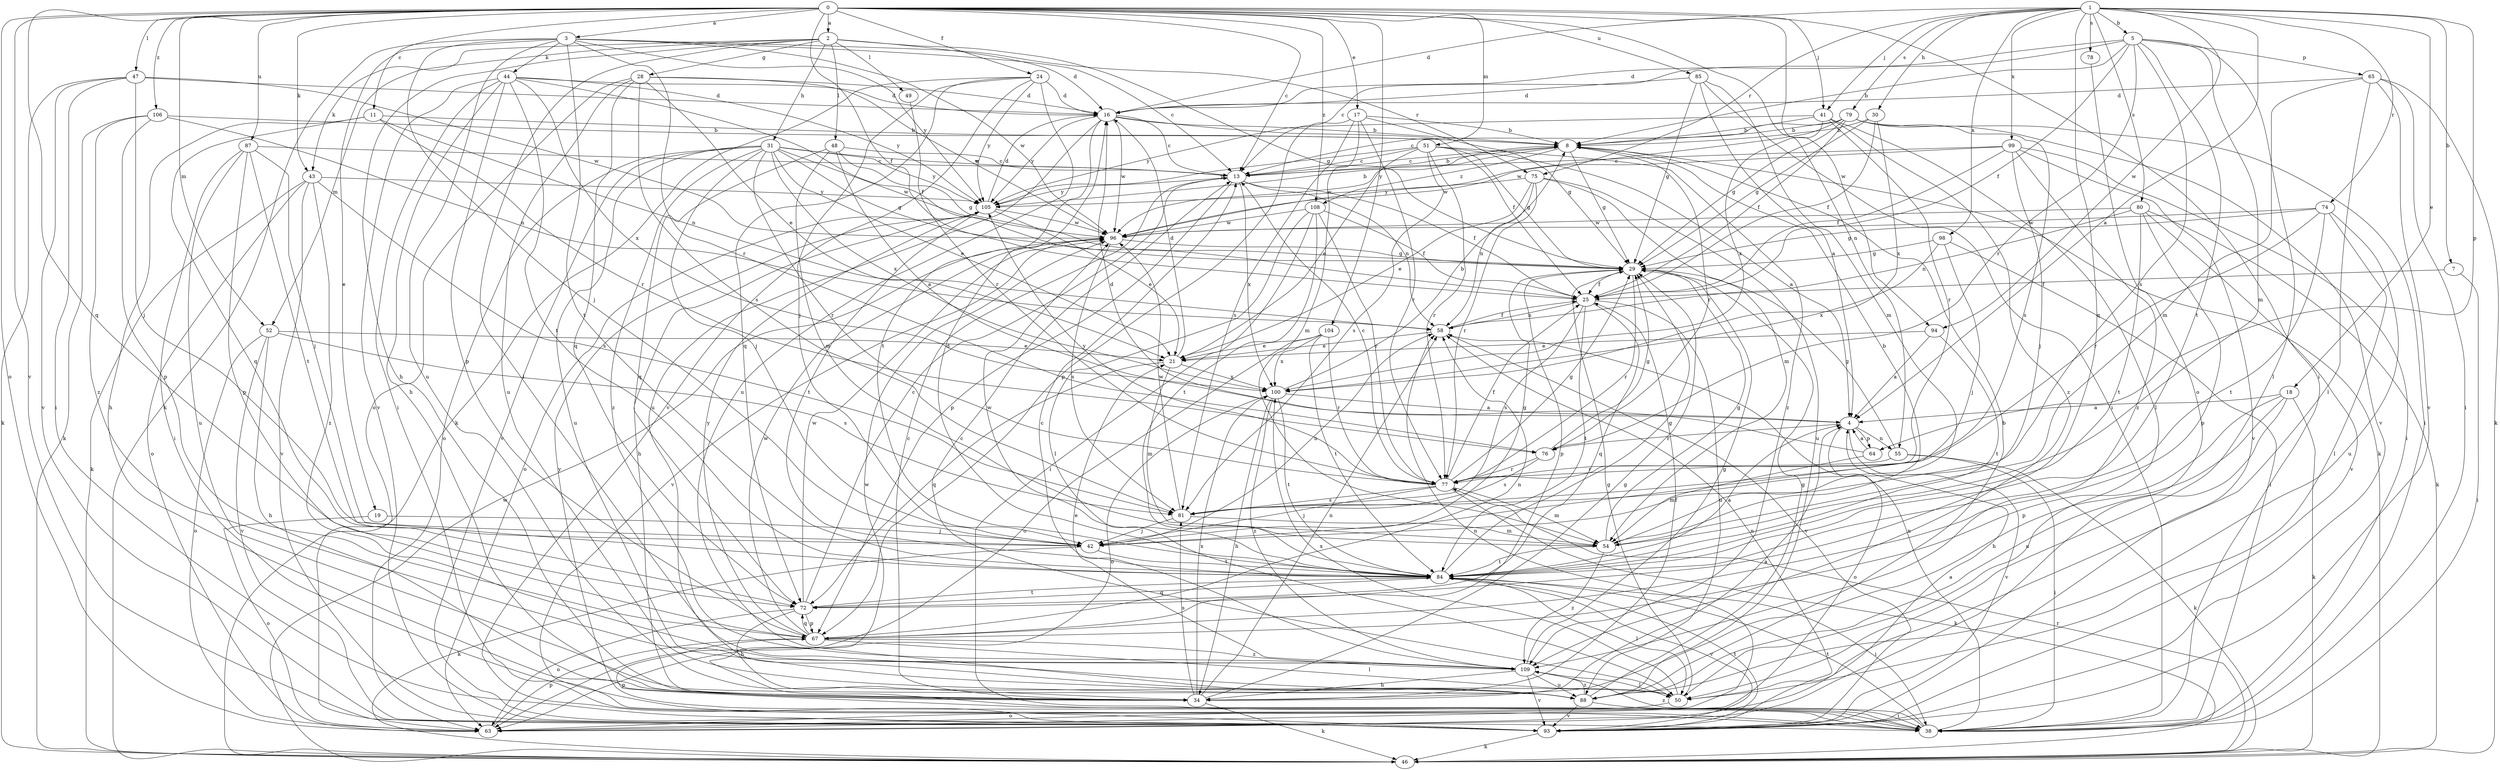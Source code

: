 strict digraph  {
0;
1;
2;
3;
4;
5;
7;
8;
11;
13;
16;
17;
18;
19;
21;
24;
25;
28;
29;
30;
31;
34;
38;
41;
42;
43;
44;
46;
47;
48;
49;
50;
51;
52;
54;
55;
58;
63;
64;
65;
67;
72;
74;
75;
76;
77;
78;
79;
80;
81;
84;
85;
87;
88;
93;
94;
96;
98;
99;
100;
104;
105;
106;
108;
109;
0 -> 2  [label=a];
0 -> 3  [label=a];
0 -> 11  [label=c];
0 -> 13  [label=c];
0 -> 17  [label=e];
0 -> 24  [label=f];
0 -> 25  [label=f];
0 -> 38  [label=i];
0 -> 41  [label=j];
0 -> 43  [label=k];
0 -> 47  [label=l];
0 -> 51  [label=m];
0 -> 52  [label=m];
0 -> 55  [label=n];
0 -> 63  [label=o];
0 -> 72  [label=q];
0 -> 85  [label=u];
0 -> 87  [label=u];
0 -> 93  [label=v];
0 -> 94  [label=w];
0 -> 104  [label=y];
0 -> 106  [label=z];
0 -> 108  [label=z];
1 -> 4  [label=a];
1 -> 5  [label=b];
1 -> 7  [label=b];
1 -> 16  [label=d];
1 -> 18  [label=e];
1 -> 30  [label=h];
1 -> 41  [label=j];
1 -> 64  [label=p];
1 -> 72  [label=q];
1 -> 74  [label=r];
1 -> 75  [label=r];
1 -> 78  [label=s];
1 -> 79  [label=s];
1 -> 80  [label=s];
1 -> 94  [label=w];
1 -> 98  [label=x];
1 -> 99  [label=x];
2 -> 16  [label=d];
2 -> 28  [label=g];
2 -> 29  [label=g];
2 -> 31  [label=h];
2 -> 34  [label=h];
2 -> 43  [label=k];
2 -> 48  [label=l];
2 -> 49  [label=l];
2 -> 50  [label=l];
2 -> 52  [label=m];
3 -> 13  [label=c];
3 -> 19  [label=e];
3 -> 42  [label=j];
3 -> 44  [label=k];
3 -> 46  [label=k];
3 -> 75  [label=r];
3 -> 76  [label=r];
3 -> 84  [label=t];
3 -> 88  [label=u];
3 -> 96  [label=w];
3 -> 105  [label=y];
4 -> 55  [label=n];
4 -> 63  [label=o];
4 -> 64  [label=p];
4 -> 76  [label=r];
4 -> 93  [label=v];
5 -> 8  [label=b];
5 -> 13  [label=c];
5 -> 16  [label=d];
5 -> 25  [label=f];
5 -> 50  [label=l];
5 -> 54  [label=m];
5 -> 65  [label=p];
5 -> 76  [label=r];
5 -> 81  [label=s];
5 -> 84  [label=t];
7 -> 25  [label=f];
7 -> 38  [label=i];
8 -> 13  [label=c];
8 -> 29  [label=g];
8 -> 46  [label=k];
8 -> 76  [label=r];
8 -> 96  [label=w];
8 -> 108  [label=z];
11 -> 8  [label=b];
11 -> 34  [label=h];
11 -> 58  [label=n];
11 -> 72  [label=q];
11 -> 76  [label=r];
13 -> 8  [label=b];
13 -> 25  [label=f];
13 -> 58  [label=n];
13 -> 67  [label=p];
13 -> 100  [label=x];
13 -> 105  [label=y];
16 -> 8  [label=b];
16 -> 13  [label=c];
16 -> 25  [label=f];
16 -> 84  [label=t];
16 -> 88  [label=u];
16 -> 96  [label=w];
16 -> 105  [label=y];
17 -> 8  [label=b];
17 -> 29  [label=g];
17 -> 54  [label=m];
17 -> 67  [label=p];
17 -> 77  [label=r];
17 -> 81  [label=s];
18 -> 4  [label=a];
18 -> 34  [label=h];
18 -> 46  [label=k];
18 -> 67  [label=p];
18 -> 88  [label=u];
19 -> 42  [label=j];
19 -> 63  [label=o];
21 -> 16  [label=d];
21 -> 54  [label=m];
21 -> 72  [label=q];
21 -> 100  [label=x];
24 -> 16  [label=d];
24 -> 42  [label=j];
24 -> 46  [label=k];
24 -> 72  [label=q];
24 -> 88  [label=u];
24 -> 93  [label=v];
24 -> 105  [label=y];
25 -> 58  [label=n];
25 -> 72  [label=q];
25 -> 81  [label=s];
25 -> 84  [label=t];
25 -> 88  [label=u];
28 -> 16  [label=d];
28 -> 21  [label=e];
28 -> 63  [label=o];
28 -> 72  [label=q];
28 -> 81  [label=s];
28 -> 88  [label=u];
28 -> 96  [label=w];
29 -> 25  [label=f];
29 -> 67  [label=p];
29 -> 77  [label=r];
30 -> 8  [label=b];
30 -> 25  [label=f];
30 -> 29  [label=g];
30 -> 100  [label=x];
31 -> 13  [label=c];
31 -> 21  [label=e];
31 -> 29  [label=g];
31 -> 42  [label=j];
31 -> 63  [label=o];
31 -> 77  [label=r];
31 -> 88  [label=u];
31 -> 93  [label=v];
31 -> 96  [label=w];
31 -> 100  [label=x];
31 -> 105  [label=y];
31 -> 109  [label=z];
34 -> 4  [label=a];
34 -> 13  [label=c];
34 -> 25  [label=f];
34 -> 29  [label=g];
34 -> 46  [label=k];
34 -> 58  [label=n];
34 -> 81  [label=s];
34 -> 100  [label=x];
38 -> 58  [label=n];
38 -> 67  [label=p];
38 -> 84  [label=t];
38 -> 96  [label=w];
38 -> 105  [label=y];
38 -> 109  [label=z];
41 -> 8  [label=b];
41 -> 50  [label=l];
41 -> 77  [label=r];
41 -> 100  [label=x];
41 -> 105  [label=y];
41 -> 109  [label=z];
42 -> 29  [label=g];
42 -> 46  [label=k];
42 -> 58  [label=n];
42 -> 84  [label=t];
43 -> 46  [label=k];
43 -> 63  [label=o];
43 -> 81  [label=s];
43 -> 93  [label=v];
43 -> 105  [label=y];
43 -> 109  [label=z];
44 -> 16  [label=d];
44 -> 25  [label=f];
44 -> 34  [label=h];
44 -> 38  [label=i];
44 -> 67  [label=p];
44 -> 84  [label=t];
44 -> 93  [label=v];
44 -> 100  [label=x];
44 -> 105  [label=y];
46 -> 77  [label=r];
46 -> 96  [label=w];
47 -> 16  [label=d];
47 -> 38  [label=i];
47 -> 42  [label=j];
47 -> 46  [label=k];
47 -> 93  [label=v];
47 -> 96  [label=w];
48 -> 4  [label=a];
48 -> 13  [label=c];
48 -> 29  [label=g];
48 -> 54  [label=m];
48 -> 72  [label=q];
49 -> 77  [label=r];
50 -> 13  [label=c];
50 -> 29  [label=g];
50 -> 63  [label=o];
50 -> 100  [label=x];
51 -> 4  [label=a];
51 -> 13  [label=c];
51 -> 21  [label=e];
51 -> 29  [label=g];
51 -> 77  [label=r];
51 -> 81  [label=s];
51 -> 105  [label=y];
51 -> 109  [label=z];
52 -> 21  [label=e];
52 -> 34  [label=h];
52 -> 63  [label=o];
52 -> 81  [label=s];
52 -> 93  [label=v];
54 -> 8  [label=b];
54 -> 29  [label=g];
54 -> 84  [label=t];
54 -> 109  [label=z];
55 -> 29  [label=g];
55 -> 38  [label=i];
55 -> 46  [label=k];
55 -> 77  [label=r];
58 -> 21  [label=e];
58 -> 25  [label=f];
58 -> 93  [label=v];
63 -> 4  [label=a];
63 -> 58  [label=n];
63 -> 67  [label=p];
64 -> 4  [label=a];
64 -> 16  [label=d];
64 -> 54  [label=m];
65 -> 16  [label=d];
65 -> 38  [label=i];
65 -> 46  [label=k];
65 -> 50  [label=l];
65 -> 54  [label=m];
65 -> 93  [label=v];
67 -> 50  [label=l];
67 -> 58  [label=n];
67 -> 72  [label=q];
67 -> 96  [label=w];
67 -> 105  [label=y];
67 -> 109  [label=z];
72 -> 13  [label=c];
72 -> 34  [label=h];
72 -> 63  [label=o];
72 -> 67  [label=p];
72 -> 84  [label=t];
72 -> 96  [label=w];
74 -> 29  [label=g];
74 -> 50  [label=l];
74 -> 77  [label=r];
74 -> 84  [label=t];
74 -> 88  [label=u];
74 -> 96  [label=w];
75 -> 21  [label=e];
75 -> 54  [label=m];
75 -> 58  [label=n];
75 -> 77  [label=r];
75 -> 88  [label=u];
75 -> 105  [label=y];
76 -> 29  [label=g];
76 -> 77  [label=r];
76 -> 81  [label=s];
77 -> 13  [label=c];
77 -> 25  [label=f];
77 -> 29  [label=g];
77 -> 42  [label=j];
77 -> 46  [label=k];
77 -> 54  [label=m];
77 -> 81  [label=s];
77 -> 105  [label=y];
78 -> 63  [label=o];
79 -> 8  [label=b];
79 -> 13  [label=c];
79 -> 25  [label=f];
79 -> 29  [label=g];
79 -> 38  [label=i];
79 -> 81  [label=s];
79 -> 93  [label=v];
79 -> 96  [label=w];
80 -> 46  [label=k];
80 -> 58  [label=n];
80 -> 67  [label=p];
80 -> 84  [label=t];
80 -> 93  [label=v];
80 -> 96  [label=w];
81 -> 42  [label=j];
81 -> 54  [label=m];
81 -> 96  [label=w];
84 -> 4  [label=a];
84 -> 16  [label=d];
84 -> 29  [label=g];
84 -> 38  [label=i];
84 -> 50  [label=l];
84 -> 72  [label=q];
84 -> 93  [label=v];
84 -> 96  [label=w];
85 -> 4  [label=a];
85 -> 16  [label=d];
85 -> 29  [label=g];
85 -> 38  [label=i];
85 -> 54  [label=m];
87 -> 13  [label=c];
87 -> 38  [label=i];
87 -> 42  [label=j];
87 -> 67  [label=p];
87 -> 84  [label=t];
87 -> 88  [label=u];
88 -> 8  [label=b];
88 -> 29  [label=g];
88 -> 38  [label=i];
88 -> 93  [label=v];
88 -> 109  [label=z];
93 -> 46  [label=k];
93 -> 58  [label=n];
93 -> 84  [label=t];
94 -> 4  [label=a];
94 -> 21  [label=e];
94 -> 84  [label=t];
96 -> 29  [label=g];
96 -> 81  [label=s];
96 -> 93  [label=v];
98 -> 29  [label=g];
98 -> 38  [label=i];
98 -> 42  [label=j];
98 -> 100  [label=x];
99 -> 13  [label=c];
99 -> 25  [label=f];
99 -> 38  [label=i];
99 -> 42  [label=j];
99 -> 93  [label=v];
99 -> 96  [label=w];
99 -> 109  [label=z];
100 -> 4  [label=a];
100 -> 8  [label=b];
100 -> 34  [label=h];
100 -> 63  [label=o];
100 -> 84  [label=t];
100 -> 109  [label=z];
104 -> 21  [label=e];
104 -> 63  [label=o];
104 -> 77  [label=r];
104 -> 84  [label=t];
104 -> 100  [label=x];
105 -> 8  [label=b];
105 -> 16  [label=d];
105 -> 21  [label=e];
105 -> 34  [label=h];
105 -> 63  [label=o];
105 -> 84  [label=t];
105 -> 96  [label=w];
106 -> 8  [label=b];
106 -> 46  [label=k];
106 -> 58  [label=n];
106 -> 67  [label=p];
106 -> 109  [label=z];
108 -> 25  [label=f];
108 -> 38  [label=i];
108 -> 50  [label=l];
108 -> 77  [label=r];
108 -> 84  [label=t];
108 -> 96  [label=w];
109 -> 13  [label=c];
109 -> 21  [label=e];
109 -> 29  [label=g];
109 -> 34  [label=h];
109 -> 50  [label=l];
109 -> 88  [label=u];
109 -> 93  [label=v];
}
